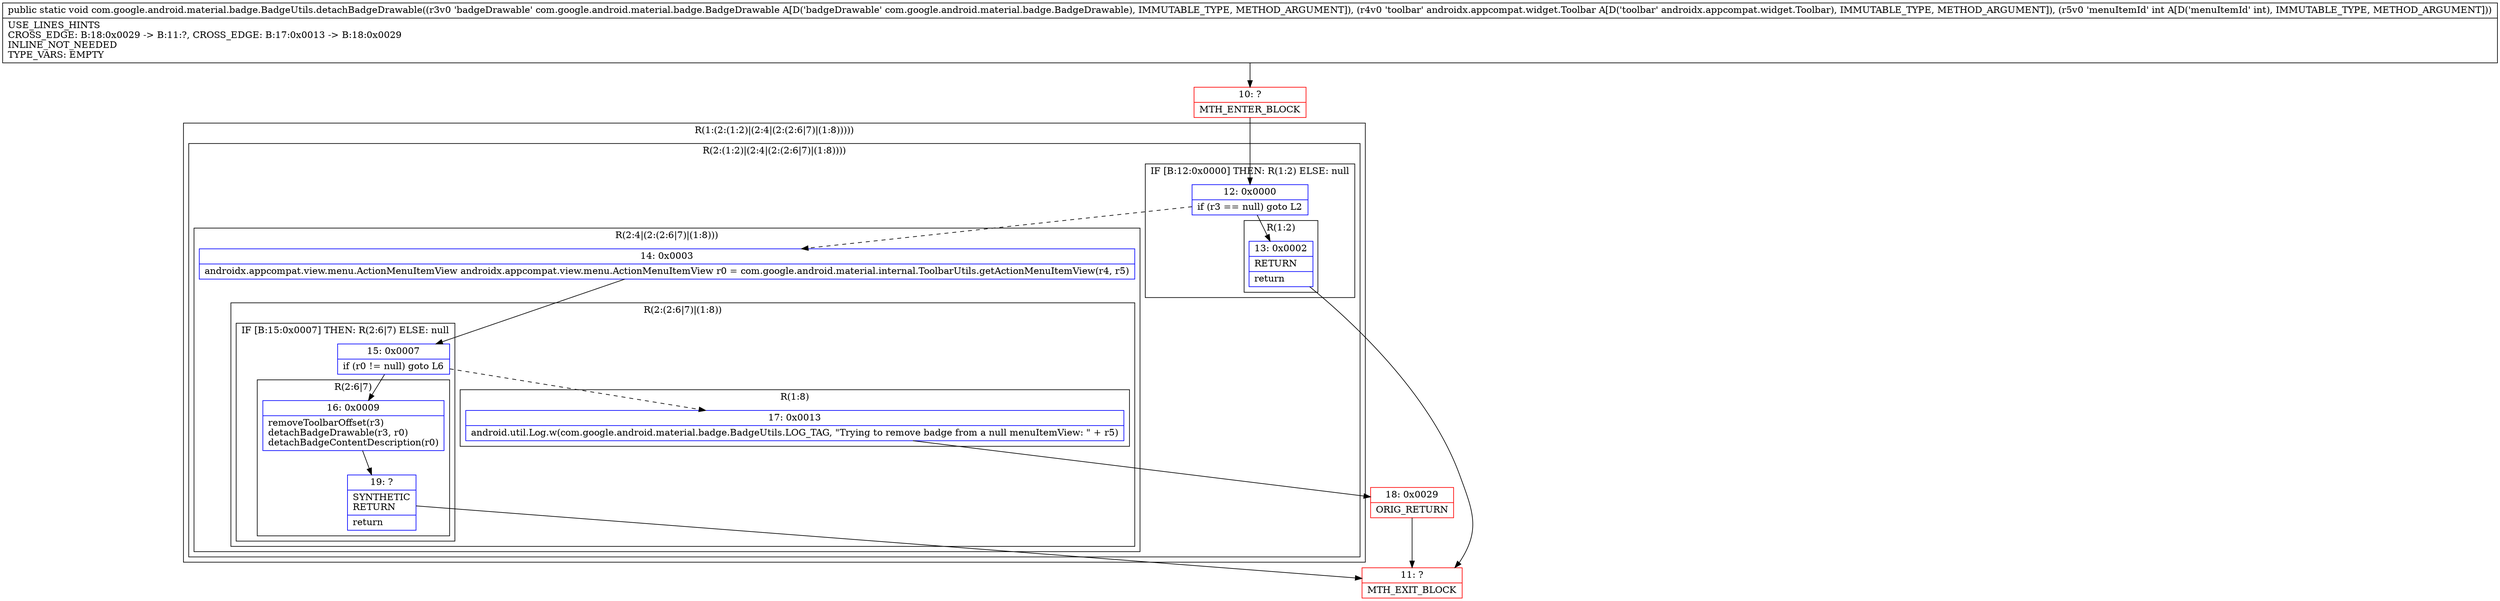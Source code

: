 digraph "CFG forcom.google.android.material.badge.BadgeUtils.detachBadgeDrawable(Lcom\/google\/android\/material\/badge\/BadgeDrawable;Landroidx\/appcompat\/widget\/Toolbar;I)V" {
subgraph cluster_Region_962014174 {
label = "R(1:(2:(1:2)|(2:4|(2:(2:6|7)|(1:8)))))";
node [shape=record,color=blue];
subgraph cluster_Region_793035034 {
label = "R(2:(1:2)|(2:4|(2:(2:6|7)|(1:8))))";
node [shape=record,color=blue];
subgraph cluster_IfRegion_667112499 {
label = "IF [B:12:0x0000] THEN: R(1:2) ELSE: null";
node [shape=record,color=blue];
Node_12 [shape=record,label="{12\:\ 0x0000|if (r3 == null) goto L2\l}"];
subgraph cluster_Region_1958639456 {
label = "R(1:2)";
node [shape=record,color=blue];
Node_13 [shape=record,label="{13\:\ 0x0002|RETURN\l|return\l}"];
}
}
subgraph cluster_Region_1340995259 {
label = "R(2:4|(2:(2:6|7)|(1:8)))";
node [shape=record,color=blue];
Node_14 [shape=record,label="{14\:\ 0x0003|androidx.appcompat.view.menu.ActionMenuItemView androidx.appcompat.view.menu.ActionMenuItemView r0 = com.google.android.material.internal.ToolbarUtils.getActionMenuItemView(r4, r5)\l}"];
subgraph cluster_Region_1949805554 {
label = "R(2:(2:6|7)|(1:8))";
node [shape=record,color=blue];
subgraph cluster_IfRegion_1226304580 {
label = "IF [B:15:0x0007] THEN: R(2:6|7) ELSE: null";
node [shape=record,color=blue];
Node_15 [shape=record,label="{15\:\ 0x0007|if (r0 != null) goto L6\l}"];
subgraph cluster_Region_1384927536 {
label = "R(2:6|7)";
node [shape=record,color=blue];
Node_16 [shape=record,label="{16\:\ 0x0009|removeToolbarOffset(r3)\ldetachBadgeDrawable(r3, r0)\ldetachBadgeContentDescription(r0)\l}"];
Node_19 [shape=record,label="{19\:\ ?|SYNTHETIC\lRETURN\l|return\l}"];
}
}
subgraph cluster_Region_2104682623 {
label = "R(1:8)";
node [shape=record,color=blue];
Node_17 [shape=record,label="{17\:\ 0x0013|android.util.Log.w(com.google.android.material.badge.BadgeUtils.LOG_TAG, \"Trying to remove badge from a null menuItemView: \" + r5)\l}"];
}
}
}
}
}
Node_10 [shape=record,color=red,label="{10\:\ ?|MTH_ENTER_BLOCK\l}"];
Node_11 [shape=record,color=red,label="{11\:\ ?|MTH_EXIT_BLOCK\l}"];
Node_18 [shape=record,color=red,label="{18\:\ 0x0029|ORIG_RETURN\l}"];
MethodNode[shape=record,label="{public static void com.google.android.material.badge.BadgeUtils.detachBadgeDrawable((r3v0 'badgeDrawable' com.google.android.material.badge.BadgeDrawable A[D('badgeDrawable' com.google.android.material.badge.BadgeDrawable), IMMUTABLE_TYPE, METHOD_ARGUMENT]), (r4v0 'toolbar' androidx.appcompat.widget.Toolbar A[D('toolbar' androidx.appcompat.widget.Toolbar), IMMUTABLE_TYPE, METHOD_ARGUMENT]), (r5v0 'menuItemId' int A[D('menuItemId' int), IMMUTABLE_TYPE, METHOD_ARGUMENT]))  | USE_LINES_HINTS\lCROSS_EDGE: B:18:0x0029 \-\> B:11:?, CROSS_EDGE: B:17:0x0013 \-\> B:18:0x0029\lINLINE_NOT_NEEDED\lTYPE_VARS: EMPTY\l}"];
MethodNode -> Node_10;Node_12 -> Node_13;
Node_12 -> Node_14[style=dashed];
Node_13 -> Node_11;
Node_14 -> Node_15;
Node_15 -> Node_16;
Node_15 -> Node_17[style=dashed];
Node_16 -> Node_19;
Node_19 -> Node_11;
Node_17 -> Node_18;
Node_10 -> Node_12;
Node_18 -> Node_11;
}

